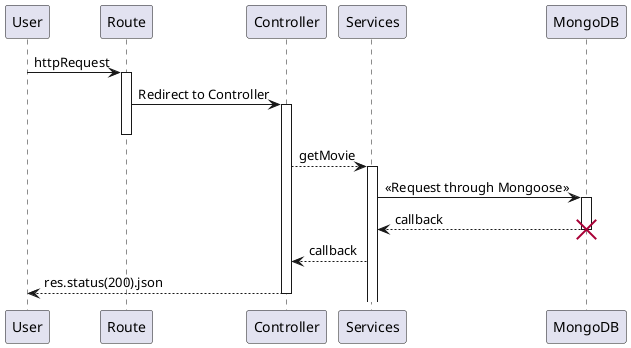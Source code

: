 @startuml
participant User

User -> Route: httpRequest
activate Route

Route -> Controller: Redirect to Controller
activate Controller
deactivate Route

Controller --> Services:getMovie
activate Services

Services -> MongoDB: <<Request through Mongoose>>
activate MongoDB

MongoDB --> Services: callback
destroy MongoDB

Services --> Controller: callback

Controller --> User: res.status(200).json
deactivate Controller

@enduml